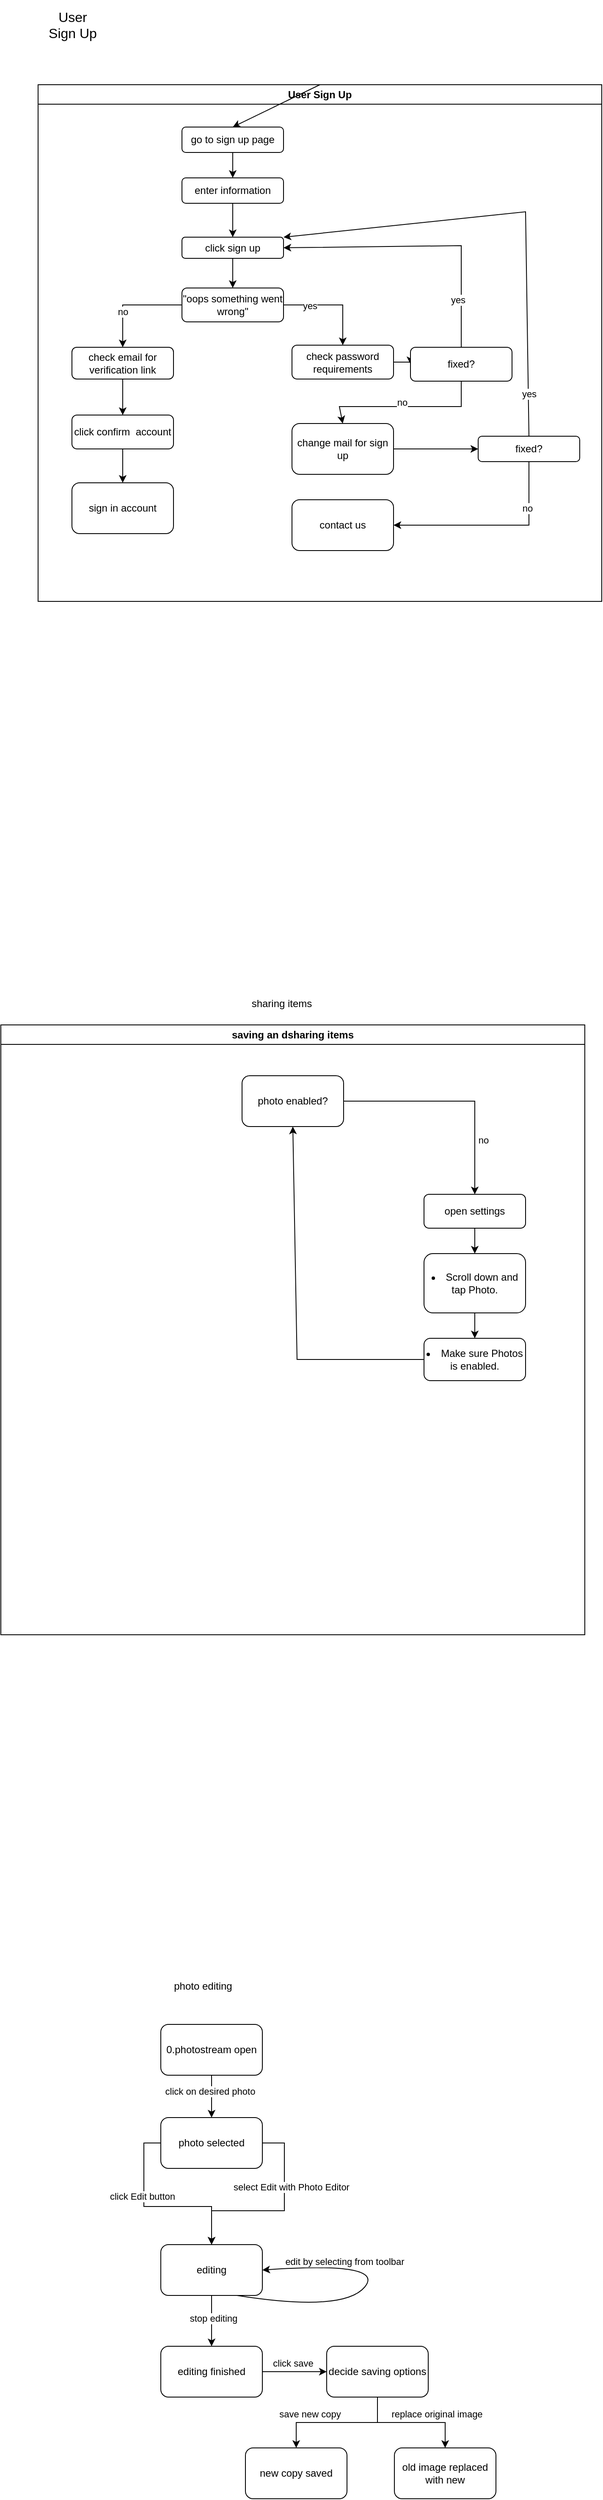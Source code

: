 <mxfile version="26.2.9">
  <diagram name="Pagina-1" id="1iK9Y7x5RWMCIEHlre_7">
    <mxGraphModel dx="1491" dy="804" grid="1" gridSize="10" guides="1" tooltips="1" connect="1" arrows="1" fold="1" page="1" pageScale="1" pageWidth="827" pageHeight="1169" math="0" shadow="0">
      <root>
        <mxCell id="0" />
        <mxCell id="1" parent="0" />
        <mxCell id="YTVSwso-LdbCMW-Us0Bc-1" value="&lt;span style=&quot;font-size:12.0pt;line-height:115%;&lt;br/&gt;font-family:&amp;quot;Aptos&amp;quot;,sans-serif;mso-ascii-theme-font:minor-latin;mso-fareast-font-family:&lt;br/&gt;Aptos;mso-fareast-theme-font:minor-latin;mso-hansi-theme-font:minor-latin;&lt;br/&gt;mso-bidi-font-family:&amp;quot;Times New Roman&amp;quot;;mso-bidi-theme-font:minor-bidi;&lt;br/&gt;mso-ansi-language:IT;mso-fareast-language:EN-US;mso-bidi-language:AR-SA&quot;&gt;User&lt;br&gt;Sign Up&lt;/span&gt;" style="text;html=1;align=center;verticalAlign=middle;whiteSpace=wrap;rounded=0;" vertex="1" parent="1">
          <mxGeometry x="70" y="40" width="130" height="60" as="geometry" />
        </mxCell>
        <mxCell id="YTVSwso-LdbCMW-Us0Bc-2" value="User Sign Up" style="swimlane;whiteSpace=wrap;html=1;startSize=23;" vertex="1" parent="1">
          <mxGeometry x="94" y="140" width="666" height="610" as="geometry">
            <mxRectangle x="124" y="130" width="110" height="30" as="alternateBounds" />
          </mxGeometry>
        </mxCell>
        <mxCell id="YTVSwso-LdbCMW-Us0Bc-6" value="" style="edgeStyle=orthogonalEdgeStyle;rounded=0;orthogonalLoop=1;jettySize=auto;html=1;" edge="1" parent="YTVSwso-LdbCMW-Us0Bc-2" source="YTVSwso-LdbCMW-Us0Bc-3" target="YTVSwso-LdbCMW-Us0Bc-5">
          <mxGeometry relative="1" as="geometry" />
        </mxCell>
        <mxCell id="YTVSwso-LdbCMW-Us0Bc-3" value="go to sign up page" style="rounded=1;whiteSpace=wrap;html=1;" vertex="1" parent="YTVSwso-LdbCMW-Us0Bc-2">
          <mxGeometry x="170" y="50" width="120" height="30" as="geometry" />
        </mxCell>
        <mxCell id="YTVSwso-LdbCMW-Us0Bc-8" value="" style="edgeStyle=orthogonalEdgeStyle;rounded=0;orthogonalLoop=1;jettySize=auto;html=1;" edge="1" parent="YTVSwso-LdbCMW-Us0Bc-2" source="YTVSwso-LdbCMW-Us0Bc-5" target="YTVSwso-LdbCMW-Us0Bc-7">
          <mxGeometry relative="1" as="geometry" />
        </mxCell>
        <mxCell id="YTVSwso-LdbCMW-Us0Bc-5" value="enter information" style="rounded=1;whiteSpace=wrap;html=1;" vertex="1" parent="YTVSwso-LdbCMW-Us0Bc-2">
          <mxGeometry x="170" y="110" width="120" height="30" as="geometry" />
        </mxCell>
        <mxCell id="YTVSwso-LdbCMW-Us0Bc-4" value="" style="endArrow=classic;html=1;rounded=0;entryX=0.5;entryY=0;entryDx=0;entryDy=0;exitX=0.5;exitY=0;exitDx=0;exitDy=0;" edge="1" parent="YTVSwso-LdbCMW-Us0Bc-2" source="YTVSwso-LdbCMW-Us0Bc-2" target="YTVSwso-LdbCMW-Us0Bc-3">
          <mxGeometry width="50" height="50" relative="1" as="geometry">
            <mxPoint x="230" y="20" as="sourcePoint" />
            <mxPoint x="260" y="190" as="targetPoint" />
          </mxGeometry>
        </mxCell>
        <mxCell id="YTVSwso-LdbCMW-Us0Bc-10" value="" style="edgeStyle=orthogonalEdgeStyle;rounded=0;orthogonalLoop=1;jettySize=auto;html=1;entryX=0.5;entryY=0;entryDx=0;entryDy=0;" edge="1" parent="YTVSwso-LdbCMW-Us0Bc-2" source="YTVSwso-LdbCMW-Us0Bc-7" target="YTVSwso-LdbCMW-Us0Bc-15">
          <mxGeometry relative="1" as="geometry" />
        </mxCell>
        <mxCell id="YTVSwso-LdbCMW-Us0Bc-7" value="click sign up" style="whiteSpace=wrap;html=1;rounded=1;" vertex="1" parent="YTVSwso-LdbCMW-Us0Bc-2">
          <mxGeometry x="170" y="180" width="120" height="25" as="geometry" />
        </mxCell>
        <mxCell id="YTVSwso-LdbCMW-Us0Bc-12" value="" style="edgeStyle=orthogonalEdgeStyle;rounded=0;orthogonalLoop=1;jettySize=auto;html=1;" edge="1" parent="YTVSwso-LdbCMW-Us0Bc-2" source="YTVSwso-LdbCMW-Us0Bc-9" target="YTVSwso-LdbCMW-Us0Bc-11">
          <mxGeometry relative="1" as="geometry" />
        </mxCell>
        <mxCell id="YTVSwso-LdbCMW-Us0Bc-9" value="check email for verification link" style="rounded=1;whiteSpace=wrap;html=1;" vertex="1" parent="YTVSwso-LdbCMW-Us0Bc-2">
          <mxGeometry x="40" y="310" width="120" height="37.5" as="geometry" />
        </mxCell>
        <mxCell id="YTVSwso-LdbCMW-Us0Bc-14" value="" style="edgeStyle=orthogonalEdgeStyle;rounded=0;orthogonalLoop=1;jettySize=auto;html=1;" edge="1" parent="YTVSwso-LdbCMW-Us0Bc-2" source="YTVSwso-LdbCMW-Us0Bc-11" target="YTVSwso-LdbCMW-Us0Bc-13">
          <mxGeometry relative="1" as="geometry" />
        </mxCell>
        <mxCell id="YTVSwso-LdbCMW-Us0Bc-11" value="click confirm&amp;nbsp; account" style="rounded=1;whiteSpace=wrap;html=1;" vertex="1" parent="YTVSwso-LdbCMW-Us0Bc-2">
          <mxGeometry x="40" y="390" width="120" height="40" as="geometry" />
        </mxCell>
        <mxCell id="YTVSwso-LdbCMW-Us0Bc-13" value="sign in account" style="rounded=1;whiteSpace=wrap;html=1;" vertex="1" parent="YTVSwso-LdbCMW-Us0Bc-2">
          <mxGeometry x="40" y="470" width="120" height="60" as="geometry" />
        </mxCell>
        <mxCell id="YTVSwso-LdbCMW-Us0Bc-16" value="" style="edgeStyle=orthogonalEdgeStyle;rounded=0;orthogonalLoop=1;jettySize=auto;html=1;" edge="1" parent="YTVSwso-LdbCMW-Us0Bc-2" source="YTVSwso-LdbCMW-Us0Bc-15" target="YTVSwso-LdbCMW-Us0Bc-9">
          <mxGeometry relative="1" as="geometry" />
        </mxCell>
        <mxCell id="YTVSwso-LdbCMW-Us0Bc-17" value="no" style="edgeLabel;html=1;align=center;verticalAlign=middle;resizable=0;points=[];" vertex="1" connectable="0" parent="YTVSwso-LdbCMW-Us0Bc-16">
          <mxGeometry x="0.3" relative="1" as="geometry">
            <mxPoint as="offset" />
          </mxGeometry>
        </mxCell>
        <mxCell id="YTVSwso-LdbCMW-Us0Bc-19" value="" style="edgeStyle=orthogonalEdgeStyle;rounded=0;orthogonalLoop=1;jettySize=auto;html=1;" edge="1" parent="YTVSwso-LdbCMW-Us0Bc-2" source="YTVSwso-LdbCMW-Us0Bc-15" target="YTVSwso-LdbCMW-Us0Bc-18">
          <mxGeometry relative="1" as="geometry" />
        </mxCell>
        <mxCell id="YTVSwso-LdbCMW-Us0Bc-20" value="yes" style="edgeLabel;html=1;align=center;verticalAlign=middle;resizable=0;points=[];" vertex="1" connectable="0" parent="YTVSwso-LdbCMW-Us0Bc-19">
          <mxGeometry x="-0.473" y="-1" relative="1" as="geometry">
            <mxPoint as="offset" />
          </mxGeometry>
        </mxCell>
        <mxCell id="YTVSwso-LdbCMW-Us0Bc-15" value="&quot;oops something went wrong&quot;" style="rounded=1;whiteSpace=wrap;html=1;" vertex="1" parent="YTVSwso-LdbCMW-Us0Bc-2">
          <mxGeometry x="170" y="240" width="120" height="40" as="geometry" />
        </mxCell>
        <mxCell id="YTVSwso-LdbCMW-Us0Bc-22" value="" style="edgeStyle=orthogonalEdgeStyle;rounded=0;orthogonalLoop=1;jettySize=auto;html=1;entryX=0;entryY=0.5;entryDx=0;entryDy=0;exitX=1;exitY=0.5;exitDx=0;exitDy=0;" edge="1" parent="YTVSwso-LdbCMW-Us0Bc-2" source="YTVSwso-LdbCMW-Us0Bc-18" target="YTVSwso-LdbCMW-Us0Bc-24">
          <mxGeometry relative="1" as="geometry" />
        </mxCell>
        <mxCell id="YTVSwso-LdbCMW-Us0Bc-18" value="check password requirements" style="rounded=1;whiteSpace=wrap;html=1;" vertex="1" parent="YTVSwso-LdbCMW-Us0Bc-2">
          <mxGeometry x="300" y="307.5" width="120" height="40" as="geometry" />
        </mxCell>
        <mxCell id="YTVSwso-LdbCMW-Us0Bc-21" value="change mail for sign up" style="rounded=1;whiteSpace=wrap;html=1;" vertex="1" parent="YTVSwso-LdbCMW-Us0Bc-2">
          <mxGeometry x="300" y="400" width="120" height="60" as="geometry" />
        </mxCell>
        <mxCell id="YTVSwso-LdbCMW-Us0Bc-24" value="fixed?" style="rounded=1;whiteSpace=wrap;html=1;" vertex="1" parent="YTVSwso-LdbCMW-Us0Bc-2">
          <mxGeometry x="440" y="310" width="120" height="40" as="geometry" />
        </mxCell>
        <mxCell id="YTVSwso-LdbCMW-Us0Bc-25" value="" style="endArrow=classic;html=1;rounded=0;exitX=0.5;exitY=1;exitDx=0;exitDy=0;entryX=0.5;entryY=0;entryDx=0;entryDy=0;" edge="1" parent="YTVSwso-LdbCMW-Us0Bc-2" source="YTVSwso-LdbCMW-Us0Bc-24" target="YTVSwso-LdbCMW-Us0Bc-21">
          <mxGeometry width="50" height="50" relative="1" as="geometry">
            <mxPoint x="210" y="430" as="sourcePoint" />
            <mxPoint x="260" y="380" as="targetPoint" />
            <Array as="points">
              <mxPoint x="500" y="380" />
              <mxPoint x="356" y="380" />
            </Array>
          </mxGeometry>
        </mxCell>
        <mxCell id="YTVSwso-LdbCMW-Us0Bc-26" value="no" style="edgeLabel;html=1;align=center;verticalAlign=middle;resizable=0;points=[];" vertex="1" connectable="0" parent="YTVSwso-LdbCMW-Us0Bc-25">
          <mxGeometry x="0.033" y="-5" relative="1" as="geometry">
            <mxPoint as="offset" />
          </mxGeometry>
        </mxCell>
        <mxCell id="YTVSwso-LdbCMW-Us0Bc-27" value="" style="endArrow=classic;html=1;rounded=0;exitX=0.5;exitY=0;exitDx=0;exitDy=0;entryX=1;entryY=0.5;entryDx=0;entryDy=0;" edge="1" parent="YTVSwso-LdbCMW-Us0Bc-2" source="YTVSwso-LdbCMW-Us0Bc-24" target="YTVSwso-LdbCMW-Us0Bc-7">
          <mxGeometry width="50" height="50" relative="1" as="geometry">
            <mxPoint x="210" y="410" as="sourcePoint" />
            <mxPoint x="260" y="360" as="targetPoint" />
            <Array as="points">
              <mxPoint x="500" y="190" />
            </Array>
          </mxGeometry>
        </mxCell>
        <mxCell id="YTVSwso-LdbCMW-Us0Bc-28" value="yes" style="edgeLabel;html=1;align=center;verticalAlign=middle;resizable=0;points=[];" vertex="1" connectable="0" parent="YTVSwso-LdbCMW-Us0Bc-27">
          <mxGeometry x="-0.661" y="4" relative="1" as="geometry">
            <mxPoint as="offset" />
          </mxGeometry>
        </mxCell>
        <mxCell id="YTVSwso-LdbCMW-Us0Bc-29" value="fixed?" style="rounded=1;whiteSpace=wrap;html=1;" vertex="1" parent="YTVSwso-LdbCMW-Us0Bc-2">
          <mxGeometry x="520" y="415" width="120" height="30" as="geometry" />
        </mxCell>
        <mxCell id="YTVSwso-LdbCMW-Us0Bc-30" value="" style="endArrow=classic;html=1;rounded=0;exitX=0.5;exitY=0;exitDx=0;exitDy=0;entryX=1;entryY=0;entryDx=0;entryDy=0;" edge="1" parent="YTVSwso-LdbCMW-Us0Bc-2" source="YTVSwso-LdbCMW-Us0Bc-29" target="YTVSwso-LdbCMW-Us0Bc-7">
          <mxGeometry width="50" height="50" relative="1" as="geometry">
            <mxPoint x="286" y="390" as="sourcePoint" />
            <mxPoint x="336" y="340" as="targetPoint" />
            <Array as="points">
              <mxPoint x="576" y="150" />
            </Array>
          </mxGeometry>
        </mxCell>
        <mxCell id="YTVSwso-LdbCMW-Us0Bc-31" value="yes" style="edgeLabel;html=1;align=center;verticalAlign=middle;resizable=0;points=[];" vertex="1" connectable="0" parent="YTVSwso-LdbCMW-Us0Bc-30">
          <mxGeometry x="-0.817" y="-1" relative="1" as="geometry">
            <mxPoint as="offset" />
          </mxGeometry>
        </mxCell>
        <mxCell id="YTVSwso-LdbCMW-Us0Bc-32" value="" style="endArrow=classic;html=1;rounded=0;exitX=1;exitY=0.5;exitDx=0;exitDy=0;entryX=0;entryY=0.5;entryDx=0;entryDy=0;" edge="1" parent="YTVSwso-LdbCMW-Us0Bc-2" source="YTVSwso-LdbCMW-Us0Bc-21" target="YTVSwso-LdbCMW-Us0Bc-29">
          <mxGeometry width="50" height="50" relative="1" as="geometry">
            <mxPoint x="286" y="390" as="sourcePoint" />
            <mxPoint x="336" y="340" as="targetPoint" />
          </mxGeometry>
        </mxCell>
        <mxCell id="YTVSwso-LdbCMW-Us0Bc-34" value="contact us" style="rounded=1;whiteSpace=wrap;html=1;" vertex="1" parent="YTVSwso-LdbCMW-Us0Bc-2">
          <mxGeometry x="300" y="490" width="120" height="60" as="geometry" />
        </mxCell>
        <mxCell id="YTVSwso-LdbCMW-Us0Bc-35" value="" style="endArrow=classic;html=1;rounded=0;exitX=0.5;exitY=1;exitDx=0;exitDy=0;entryX=1;entryY=0.5;entryDx=0;entryDy=0;" edge="1" parent="YTVSwso-LdbCMW-Us0Bc-2" source="YTVSwso-LdbCMW-Us0Bc-29" target="YTVSwso-LdbCMW-Us0Bc-34">
          <mxGeometry width="50" height="50" relative="1" as="geometry">
            <mxPoint x="286" y="420" as="sourcePoint" />
            <mxPoint x="336" y="370" as="targetPoint" />
            <Array as="points">
              <mxPoint x="580" y="520" />
            </Array>
          </mxGeometry>
        </mxCell>
        <mxCell id="YTVSwso-LdbCMW-Us0Bc-36" value="no" style="edgeLabel;html=1;align=center;verticalAlign=middle;resizable=0;points=[];" vertex="1" connectable="0" parent="YTVSwso-LdbCMW-Us0Bc-35">
          <mxGeometry x="-0.532" y="-2" relative="1" as="geometry">
            <mxPoint as="offset" />
          </mxGeometry>
        </mxCell>
        <mxCell id="YTVSwso-LdbCMW-Us0Bc-37" value="photo editing" style="text;html=1;align=center;verticalAlign=middle;whiteSpace=wrap;rounded=0;" vertex="1" parent="1">
          <mxGeometry x="239" y="2370" width="100" height="30" as="geometry" />
        </mxCell>
        <mxCell id="YTVSwso-LdbCMW-Us0Bc-42" value="" style="edgeStyle=orthogonalEdgeStyle;rounded=0;orthogonalLoop=1;jettySize=auto;html=1;" edge="1" parent="1" source="YTVSwso-LdbCMW-Us0Bc-40" target="YTVSwso-LdbCMW-Us0Bc-41">
          <mxGeometry relative="1" as="geometry" />
        </mxCell>
        <mxCell id="YTVSwso-LdbCMW-Us0Bc-43" value="click on desired photo" style="edgeLabel;html=1;align=center;verticalAlign=middle;resizable=0;points=[];" vertex="1" connectable="0" parent="YTVSwso-LdbCMW-Us0Bc-42">
          <mxGeometry x="-0.24" y="-2" relative="1" as="geometry">
            <mxPoint as="offset" />
          </mxGeometry>
        </mxCell>
        <mxCell id="YTVSwso-LdbCMW-Us0Bc-40" value="0.photostream open" style="rounded=1;whiteSpace=wrap;html=1;" vertex="1" parent="1">
          <mxGeometry x="239" y="2430" width="120" height="60" as="geometry" />
        </mxCell>
        <mxCell id="YTVSwso-LdbCMW-Us0Bc-45" value="" style="edgeStyle=orthogonalEdgeStyle;rounded=0;orthogonalLoop=1;jettySize=auto;html=1;exitX=0;exitY=0.5;exitDx=0;exitDy=0;" edge="1" parent="1" source="YTVSwso-LdbCMW-Us0Bc-41" target="YTVSwso-LdbCMW-Us0Bc-44">
          <mxGeometry relative="1" as="geometry" />
        </mxCell>
        <mxCell id="YTVSwso-LdbCMW-Us0Bc-48" value="click Edit button" style="edgeLabel;html=1;align=center;verticalAlign=middle;resizable=0;points=[];" vertex="1" connectable="0" parent="YTVSwso-LdbCMW-Us0Bc-45">
          <mxGeometry x="-0.245" y="-2" relative="1" as="geometry">
            <mxPoint as="offset" />
          </mxGeometry>
        </mxCell>
        <mxCell id="YTVSwso-LdbCMW-Us0Bc-41" value="photo selected" style="rounded=1;whiteSpace=wrap;html=1;" vertex="1" parent="1">
          <mxGeometry x="239" y="2540" width="120" height="60" as="geometry" />
        </mxCell>
        <mxCell id="YTVSwso-LdbCMW-Us0Bc-53" value="" style="edgeStyle=orthogonalEdgeStyle;rounded=0;orthogonalLoop=1;jettySize=auto;html=1;" edge="1" parent="1" source="YTVSwso-LdbCMW-Us0Bc-44" target="YTVSwso-LdbCMW-Us0Bc-52">
          <mxGeometry relative="1" as="geometry" />
        </mxCell>
        <mxCell id="YTVSwso-LdbCMW-Us0Bc-54" value="stop editing" style="edgeLabel;html=1;align=center;verticalAlign=middle;resizable=0;points=[];" vertex="1" connectable="0" parent="YTVSwso-LdbCMW-Us0Bc-53">
          <mxGeometry x="-0.1" y="2" relative="1" as="geometry">
            <mxPoint as="offset" />
          </mxGeometry>
        </mxCell>
        <mxCell id="YTVSwso-LdbCMW-Us0Bc-44" value="editing" style="rounded=1;whiteSpace=wrap;html=1;" vertex="1" parent="1">
          <mxGeometry x="239" y="2690" width="120" height="60" as="geometry" />
        </mxCell>
        <mxCell id="YTVSwso-LdbCMW-Us0Bc-47" value="" style="endArrow=classic;html=1;rounded=0;exitX=1;exitY=0.5;exitDx=0;exitDy=0;entryX=0.5;entryY=0;entryDx=0;entryDy=0;" edge="1" parent="1" source="YTVSwso-LdbCMW-Us0Bc-41" target="YTVSwso-LdbCMW-Us0Bc-44">
          <mxGeometry width="50" height="50" relative="1" as="geometry">
            <mxPoint x="305" y="2630" as="sourcePoint" />
            <mxPoint x="355" y="2580" as="targetPoint" />
            <Array as="points">
              <mxPoint x="385" y="2570" />
              <mxPoint x="385" y="2650" />
              <mxPoint x="299" y="2650" />
            </Array>
          </mxGeometry>
        </mxCell>
        <mxCell id="YTVSwso-LdbCMW-Us0Bc-49" value="select Edit with Photo Editor" style="edgeLabel;html=1;align=center;verticalAlign=middle;resizable=0;points=[];" vertex="1" connectable="0" parent="YTVSwso-LdbCMW-Us0Bc-47">
          <mxGeometry x="-0.328" y="8" relative="1" as="geometry">
            <mxPoint as="offset" />
          </mxGeometry>
        </mxCell>
        <mxCell id="YTVSwso-LdbCMW-Us0Bc-50" value="" style="curved=1;endArrow=classic;html=1;rounded=0;exitX=0.75;exitY=1;exitDx=0;exitDy=0;entryX=1;entryY=0.5;entryDx=0;entryDy=0;" edge="1" parent="1" source="YTVSwso-LdbCMW-Us0Bc-44" target="YTVSwso-LdbCMW-Us0Bc-44">
          <mxGeometry width="50" height="50" relative="1" as="geometry">
            <mxPoint x="305" y="2630" as="sourcePoint" />
            <mxPoint x="355" y="2580" as="targetPoint" />
            <Array as="points">
              <mxPoint x="455" y="2770" />
              <mxPoint x="505" y="2710" />
            </Array>
          </mxGeometry>
        </mxCell>
        <mxCell id="YTVSwso-LdbCMW-Us0Bc-51" value="edit by selecting from toolbar" style="edgeLabel;html=1;align=center;verticalAlign=middle;resizable=0;points=[];" vertex="1" connectable="0" parent="YTVSwso-LdbCMW-Us0Bc-50">
          <mxGeometry x="0.427" y="7" relative="1" as="geometry">
            <mxPoint x="-5" y="-10" as="offset" />
          </mxGeometry>
        </mxCell>
        <mxCell id="YTVSwso-LdbCMW-Us0Bc-52" value="editing finished" style="rounded=1;whiteSpace=wrap;html=1;" vertex="1" parent="1">
          <mxGeometry x="239" y="2810" width="120" height="60" as="geometry" />
        </mxCell>
        <mxCell id="YTVSwso-LdbCMW-Us0Bc-55" value="" style="endArrow=classic;html=1;rounded=0;exitX=1;exitY=0.5;exitDx=0;exitDy=0;" edge="1" parent="1" source="YTVSwso-LdbCMW-Us0Bc-52" target="YTVSwso-LdbCMW-Us0Bc-56">
          <mxGeometry width="50" height="50" relative="1" as="geometry">
            <mxPoint x="305" y="2650" as="sourcePoint" />
            <mxPoint x="445" y="2840" as="targetPoint" />
          </mxGeometry>
        </mxCell>
        <mxCell id="YTVSwso-LdbCMW-Us0Bc-57" value="click save" style="edgeLabel;html=1;align=center;verticalAlign=middle;resizable=0;points=[];" vertex="1" connectable="0" parent="YTVSwso-LdbCMW-Us0Bc-55">
          <mxGeometry x="-0.421" y="3" relative="1" as="geometry">
            <mxPoint x="14" y="-7" as="offset" />
          </mxGeometry>
        </mxCell>
        <mxCell id="YTVSwso-LdbCMW-Us0Bc-60" value="" style="edgeStyle=orthogonalEdgeStyle;rounded=0;orthogonalLoop=1;jettySize=auto;html=1;" edge="1" parent="1" source="YTVSwso-LdbCMW-Us0Bc-56" target="YTVSwso-LdbCMW-Us0Bc-59">
          <mxGeometry relative="1" as="geometry" />
        </mxCell>
        <mxCell id="YTVSwso-LdbCMW-Us0Bc-63" value="replace original image" style="edgeLabel;html=1;align=center;verticalAlign=middle;resizable=0;points=[];" vertex="1" connectable="0" parent="YTVSwso-LdbCMW-Us0Bc-60">
          <mxGeometry x="0.414" y="-2" relative="1" as="geometry">
            <mxPoint x="1" y="-12" as="offset" />
          </mxGeometry>
        </mxCell>
        <mxCell id="YTVSwso-LdbCMW-Us0Bc-61" value="" style="edgeStyle=orthogonalEdgeStyle;rounded=0;orthogonalLoop=1;jettySize=auto;html=1;entryX=0.5;entryY=0;entryDx=0;entryDy=0;" edge="1" parent="1" source="YTVSwso-LdbCMW-Us0Bc-56" target="YTVSwso-LdbCMW-Us0Bc-58">
          <mxGeometry relative="1" as="geometry" />
        </mxCell>
        <mxCell id="YTVSwso-LdbCMW-Us0Bc-62" value="save new copy" style="edgeLabel;html=1;align=center;verticalAlign=middle;resizable=0;points=[];" vertex="1" connectable="0" parent="YTVSwso-LdbCMW-Us0Bc-61">
          <mxGeometry x="0.41" y="6" relative="1" as="geometry">
            <mxPoint y="-16" as="offset" />
          </mxGeometry>
        </mxCell>
        <mxCell id="YTVSwso-LdbCMW-Us0Bc-56" value="decide saving options" style="rounded=1;whiteSpace=wrap;html=1;" vertex="1" parent="1">
          <mxGeometry x="435" y="2810" width="120" height="60" as="geometry" />
        </mxCell>
        <mxCell id="YTVSwso-LdbCMW-Us0Bc-58" value="new copy saved" style="rounded=1;whiteSpace=wrap;html=1;" vertex="1" parent="1">
          <mxGeometry x="339" y="2930" width="120" height="60" as="geometry" />
        </mxCell>
        <mxCell id="YTVSwso-LdbCMW-Us0Bc-59" value="old image replaced with new" style="rounded=1;whiteSpace=wrap;html=1;" vertex="1" parent="1">
          <mxGeometry x="515" y="2930" width="120" height="60" as="geometry" />
        </mxCell>
        <mxCell id="YTVSwso-LdbCMW-Us0Bc-64" value="saving an dsharing items" style="swimlane;whiteSpace=wrap;html=1;" vertex="1" parent="1">
          <mxGeometry x="50" y="1250" width="690" height="720" as="geometry" />
        </mxCell>
        <mxCell id="YTVSwso-LdbCMW-Us0Bc-68" value="" style="edgeStyle=orthogonalEdgeStyle;rounded=0;orthogonalLoop=1;jettySize=auto;html=1;" edge="1" parent="YTVSwso-LdbCMW-Us0Bc-64" source="YTVSwso-LdbCMW-Us0Bc-66" target="YTVSwso-LdbCMW-Us0Bc-67">
          <mxGeometry relative="1" as="geometry" />
        </mxCell>
        <mxCell id="YTVSwso-LdbCMW-Us0Bc-66" value="open settings" style="rounded=1;whiteSpace=wrap;html=1;" vertex="1" parent="YTVSwso-LdbCMW-Us0Bc-64">
          <mxGeometry x="500" y="200" width="120" height="40" as="geometry" />
        </mxCell>
        <mxCell id="YTVSwso-LdbCMW-Us0Bc-70" value="" style="edgeStyle=orthogonalEdgeStyle;rounded=0;orthogonalLoop=1;jettySize=auto;html=1;" edge="1" parent="YTVSwso-LdbCMW-Us0Bc-64" source="YTVSwso-LdbCMW-Us0Bc-67" target="YTVSwso-LdbCMW-Us0Bc-69">
          <mxGeometry relative="1" as="geometry" />
        </mxCell>
        <mxCell id="YTVSwso-LdbCMW-Us0Bc-67" value="&lt;li id=&quot;yui_3_18_1_1_1744875427276_132&quot;&gt;Scroll down and tap&amp;nbsp;Photo.&lt;/li&gt;" style="rounded=1;whiteSpace=wrap;html=1;" vertex="1" parent="YTVSwso-LdbCMW-Us0Bc-64">
          <mxGeometry x="500" y="270" width="120" height="70" as="geometry" />
        </mxCell>
        <mxCell id="YTVSwso-LdbCMW-Us0Bc-69" value="&lt;li id=&quot;yui_3_18_1_1_1744875427276_133&quot;&gt;Make sure Photos is enabled.&lt;/li&gt;" style="rounded=1;whiteSpace=wrap;html=1;" vertex="1" parent="YTVSwso-LdbCMW-Us0Bc-64">
          <mxGeometry x="500" y="370" width="120" height="50" as="geometry" />
        </mxCell>
        <mxCell id="YTVSwso-LdbCMW-Us0Bc-71" value="photo enabled?" style="rounded=1;whiteSpace=wrap;html=1;" vertex="1" parent="YTVSwso-LdbCMW-Us0Bc-64">
          <mxGeometry x="285" y="60" width="120" height="60" as="geometry" />
        </mxCell>
        <mxCell id="YTVSwso-LdbCMW-Us0Bc-72" value="" style="endArrow=classic;html=1;rounded=0;exitX=1;exitY=0.5;exitDx=0;exitDy=0;entryX=0.5;entryY=0;entryDx=0;entryDy=0;" edge="1" parent="YTVSwso-LdbCMW-Us0Bc-64" source="YTVSwso-LdbCMW-Us0Bc-71" target="YTVSwso-LdbCMW-Us0Bc-66">
          <mxGeometry width="50" height="50" relative="1" as="geometry">
            <mxPoint x="180" y="440" as="sourcePoint" />
            <mxPoint x="230" y="390" as="targetPoint" />
            <Array as="points">
              <mxPoint x="560" y="90" />
            </Array>
          </mxGeometry>
        </mxCell>
        <mxCell id="YTVSwso-LdbCMW-Us0Bc-73" value="no" style="edgeLabel;html=1;align=center;verticalAlign=middle;resizable=0;points=[];" vertex="1" connectable="0" parent="YTVSwso-LdbCMW-Us0Bc-72">
          <mxGeometry x="0.517" y="10" relative="1" as="geometry">
            <mxPoint as="offset" />
          </mxGeometry>
        </mxCell>
        <mxCell id="YTVSwso-LdbCMW-Us0Bc-74" value="" style="endArrow=classic;html=1;rounded=0;exitX=0;exitY=0.5;exitDx=0;exitDy=0;entryX=0.5;entryY=1;entryDx=0;entryDy=0;" edge="1" parent="YTVSwso-LdbCMW-Us0Bc-64" source="YTVSwso-LdbCMW-Us0Bc-69" target="YTVSwso-LdbCMW-Us0Bc-71">
          <mxGeometry width="50" height="50" relative="1" as="geometry">
            <mxPoint x="180" y="440" as="sourcePoint" />
            <mxPoint x="230" y="390" as="targetPoint" />
            <Array as="points">
              <mxPoint x="350" y="395" />
            </Array>
          </mxGeometry>
        </mxCell>
        <mxCell id="YTVSwso-LdbCMW-Us0Bc-65" value="sharing items" style="text;html=1;align=center;verticalAlign=middle;whiteSpace=wrap;rounded=0;" vertex="1" parent="1">
          <mxGeometry x="292" y="1210" width="180" height="30" as="geometry" />
        </mxCell>
      </root>
    </mxGraphModel>
  </diagram>
</mxfile>
